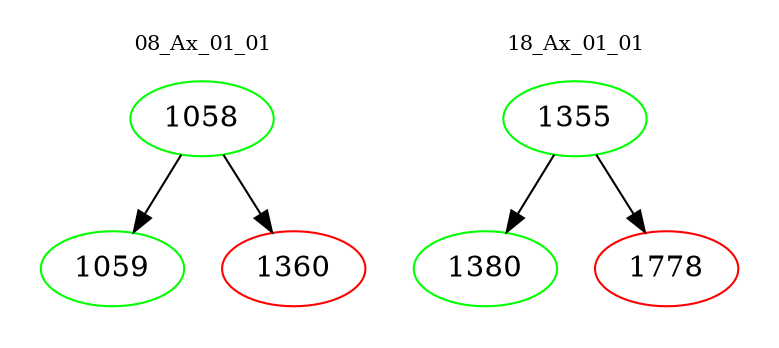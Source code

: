 digraph{
subgraph cluster_0 {
color = white
label = "08_Ax_01_01";
fontsize=10;
T0_1058 [label="1058", color="green"]
T0_1058 -> T0_1059 [color="black"]
T0_1059 [label="1059", color="green"]
T0_1058 -> T0_1360 [color="black"]
T0_1360 [label="1360", color="red"]
}
subgraph cluster_1 {
color = white
label = "18_Ax_01_01";
fontsize=10;
T1_1355 [label="1355", color="green"]
T1_1355 -> T1_1380 [color="black"]
T1_1380 [label="1380", color="green"]
T1_1355 -> T1_1778 [color="black"]
T1_1778 [label="1778", color="red"]
}
}
